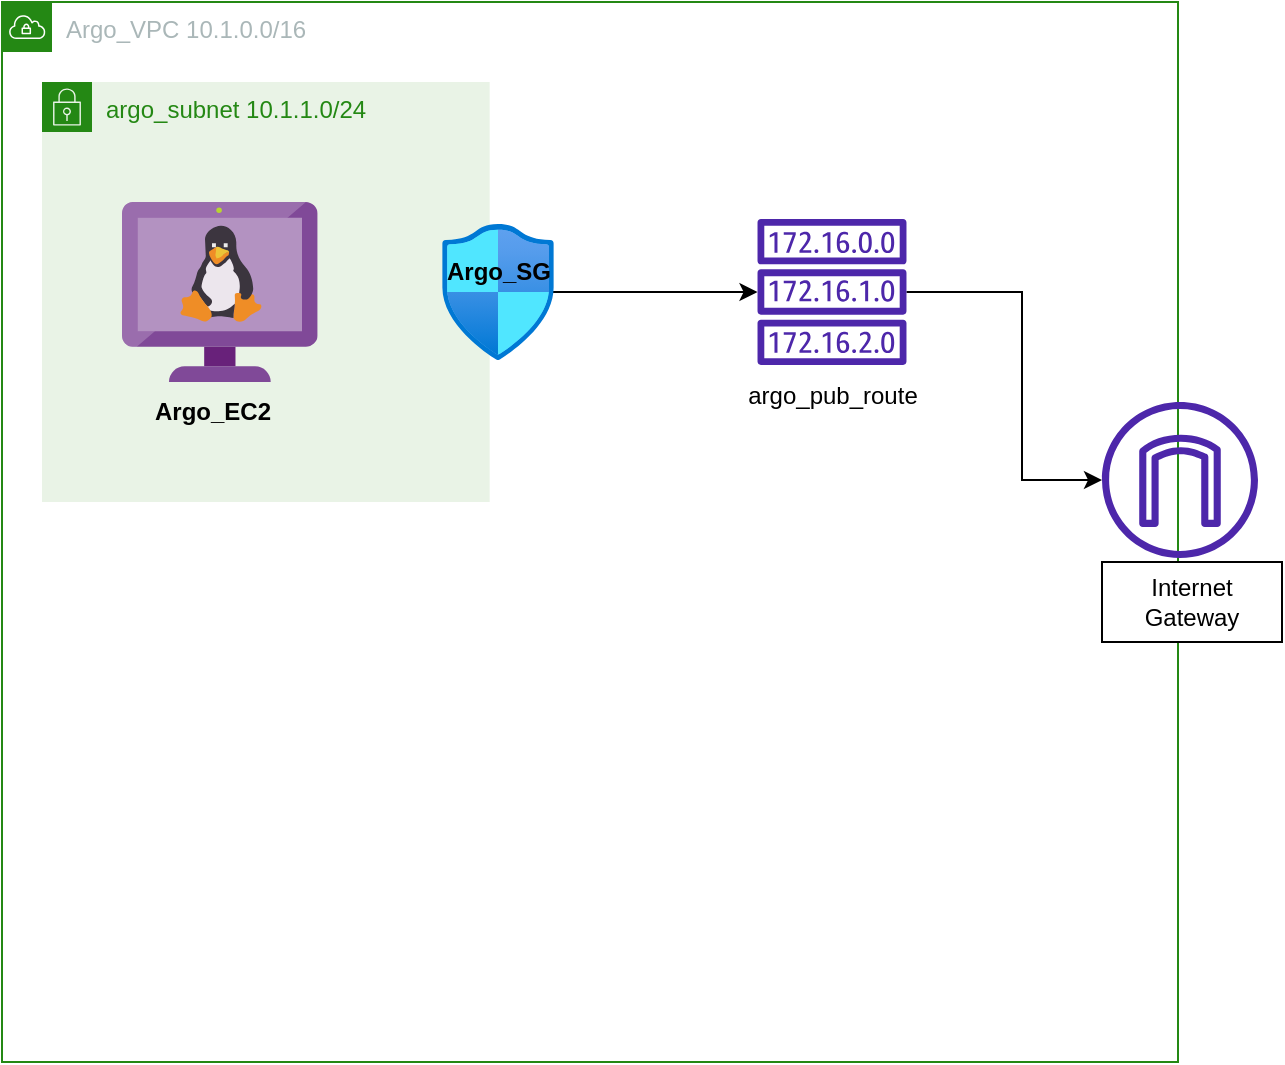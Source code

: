 <mxfile version="21.3.8" type="github">
  <diagram name="Page-1" id="jQlMtctek1_0lAmxLZyV">
    <mxGraphModel dx="792" dy="1093" grid="1" gridSize="10" guides="1" tooltips="1" connect="1" arrows="1" fold="1" page="1" pageScale="1" pageWidth="850" pageHeight="1100" math="0" shadow="0">
      <root>
        <mxCell id="0" />
        <mxCell id="1" parent="0" />
        <mxCell id="8FlY3sB7r1qffFn0Zhiw-1" value="Argo_VPC 10.1.0.0/16" style="points=[[0,0],[0.25,0],[0.5,0],[0.75,0],[1,0],[1,0.25],[1,0.5],[1,0.75],[1,1],[0.75,1],[0.5,1],[0.25,1],[0,1],[0,0.75],[0,0.5],[0,0.25]];outlineConnect=0;gradientColor=none;html=1;whiteSpace=wrap;fontSize=12;fontStyle=0;container=1;pointerEvents=0;collapsible=0;recursiveResize=0;shape=mxgraph.aws4.group;grIcon=mxgraph.aws4.group_vpc;strokeColor=#248814;fillColor=none;verticalAlign=top;align=left;spacingLeft=30;fontColor=#AAB7B8;dashed=0;" vertex="1" parent="1">
          <mxGeometry x="140" y="190" width="588" height="530" as="geometry" />
        </mxCell>
        <mxCell id="8FlY3sB7r1qffFn0Zhiw-12" style="edgeStyle=orthogonalEdgeStyle;rounded=0;orthogonalLoop=1;jettySize=auto;html=1;" edge="1" parent="8FlY3sB7r1qffFn0Zhiw-1" source="8FlY3sB7r1qffFn0Zhiw-2" target="8FlY3sB7r1qffFn0Zhiw-6">
          <mxGeometry relative="1" as="geometry" />
        </mxCell>
        <mxCell id="8FlY3sB7r1qffFn0Zhiw-2" value="argo_subnet 10.1.1.0/24" style="points=[[0,0],[0.25,0],[0.5,0],[0.75,0],[1,0],[1,0.25],[1,0.5],[1,0.75],[1,1],[0.75,1],[0.5,1],[0.25,1],[0,1],[0,0.75],[0,0.5],[0,0.25]];outlineConnect=0;gradientColor=none;html=1;whiteSpace=wrap;fontSize=12;fontStyle=0;container=1;pointerEvents=0;collapsible=0;recursiveResize=0;shape=mxgraph.aws4.group;grIcon=mxgraph.aws4.group_security_group;grStroke=0;strokeColor=#248814;fillColor=#E9F3E6;verticalAlign=top;align=left;spacingLeft=30;fontColor=#248814;dashed=0;" vertex="1" parent="8FlY3sB7r1qffFn0Zhiw-1">
          <mxGeometry x="20" y="40" width="223.83" height="210" as="geometry" />
        </mxCell>
        <mxCell id="8FlY3sB7r1qffFn0Zhiw-15" value="" style="image;sketch=0;aspect=fixed;html=1;points=[];align=center;fontSize=12;image=img/lib/mscae/VM_Linux_Non_Azure.svg;" vertex="1" parent="8FlY3sB7r1qffFn0Zhiw-2">
          <mxGeometry x="40" y="60" width="97.83" height="90" as="geometry" />
        </mxCell>
        <mxCell id="8FlY3sB7r1qffFn0Zhiw-19" value="&lt;font color=&quot;#000000&quot;&gt;&lt;b&gt;Argo_EC2&lt;/b&gt;&lt;/font&gt;" style="text;html=1;align=center;verticalAlign=middle;resizable=0;points=[];autosize=1;strokeColor=none;fillColor=none;" vertex="1" parent="8FlY3sB7r1qffFn0Zhiw-2">
          <mxGeometry x="45" y="150" width="80" height="30" as="geometry" />
        </mxCell>
        <mxCell id="8FlY3sB7r1qffFn0Zhiw-4" value="" style="sketch=0;outlineConnect=0;fontColor=#232F3E;gradientColor=none;fillColor=#4D27AA;strokeColor=none;dashed=0;verticalLabelPosition=bottom;verticalAlign=top;align=center;html=1;fontSize=12;fontStyle=0;aspect=fixed;pointerEvents=1;shape=mxgraph.aws4.internet_gateway;" vertex="1" parent="8FlY3sB7r1qffFn0Zhiw-1">
          <mxGeometry x="550" y="200" width="78" height="78" as="geometry" />
        </mxCell>
        <mxCell id="8FlY3sB7r1qffFn0Zhiw-11" style="edgeStyle=orthogonalEdgeStyle;rounded=0;orthogonalLoop=1;jettySize=auto;html=1;" edge="1" parent="8FlY3sB7r1qffFn0Zhiw-1" source="8FlY3sB7r1qffFn0Zhiw-6" target="8FlY3sB7r1qffFn0Zhiw-4">
          <mxGeometry relative="1" as="geometry">
            <Array as="points">
              <mxPoint x="510" y="145" />
              <mxPoint x="510" y="239" />
            </Array>
          </mxGeometry>
        </mxCell>
        <mxCell id="8FlY3sB7r1qffFn0Zhiw-6" value="" style="sketch=0;outlineConnect=0;fontColor=#232F3E;gradientColor=none;fillColor=#4D27AA;strokeColor=none;dashed=0;verticalLabelPosition=bottom;verticalAlign=top;align=center;html=1;fontSize=12;fontStyle=0;aspect=fixed;pointerEvents=1;shape=mxgraph.aws4.route_table;" vertex="1" parent="8FlY3sB7r1qffFn0Zhiw-1">
          <mxGeometry x="377.54" y="108.5" width="74.92" height="73" as="geometry" />
        </mxCell>
        <mxCell id="8FlY3sB7r1qffFn0Zhiw-7" value="argo_pub_route" style="text;html=1;align=center;verticalAlign=middle;resizable=0;points=[];autosize=1;strokeColor=none;fillColor=none;" vertex="1" parent="8FlY3sB7r1qffFn0Zhiw-1">
          <mxGeometry x="360" y="181.5" width="110" height="30" as="geometry" />
        </mxCell>
        <mxCell id="8FlY3sB7r1qffFn0Zhiw-17" value="" style="image;aspect=fixed;html=1;points=[];align=center;fontSize=12;image=img/lib/azure2/networking/Network_Security_Groups.svg;" vertex="1" parent="8FlY3sB7r1qffFn0Zhiw-1">
          <mxGeometry x="220.0" y="111" width="56.0" height="68" as="geometry" />
        </mxCell>
        <mxCell id="8FlY3sB7r1qffFn0Zhiw-20" value="&lt;font color=&quot;#000000&quot;&gt;&lt;b&gt;Argo_SG&lt;/b&gt;&lt;/font&gt;" style="text;html=1;align=center;verticalAlign=middle;resizable=0;points=[];autosize=1;strokeColor=none;fillColor=none;" vertex="1" parent="8FlY3sB7r1qffFn0Zhiw-1">
          <mxGeometry x="208" y="120" width="80" height="30" as="geometry" />
        </mxCell>
        <mxCell id="8FlY3sB7r1qffFn0Zhiw-5" value="Internet&lt;br&gt;Gateway" style="rounded=0;whiteSpace=wrap;html=1;" vertex="1" parent="1">
          <mxGeometry x="690" y="470" width="90" height="40" as="geometry" />
        </mxCell>
      </root>
    </mxGraphModel>
  </diagram>
</mxfile>
